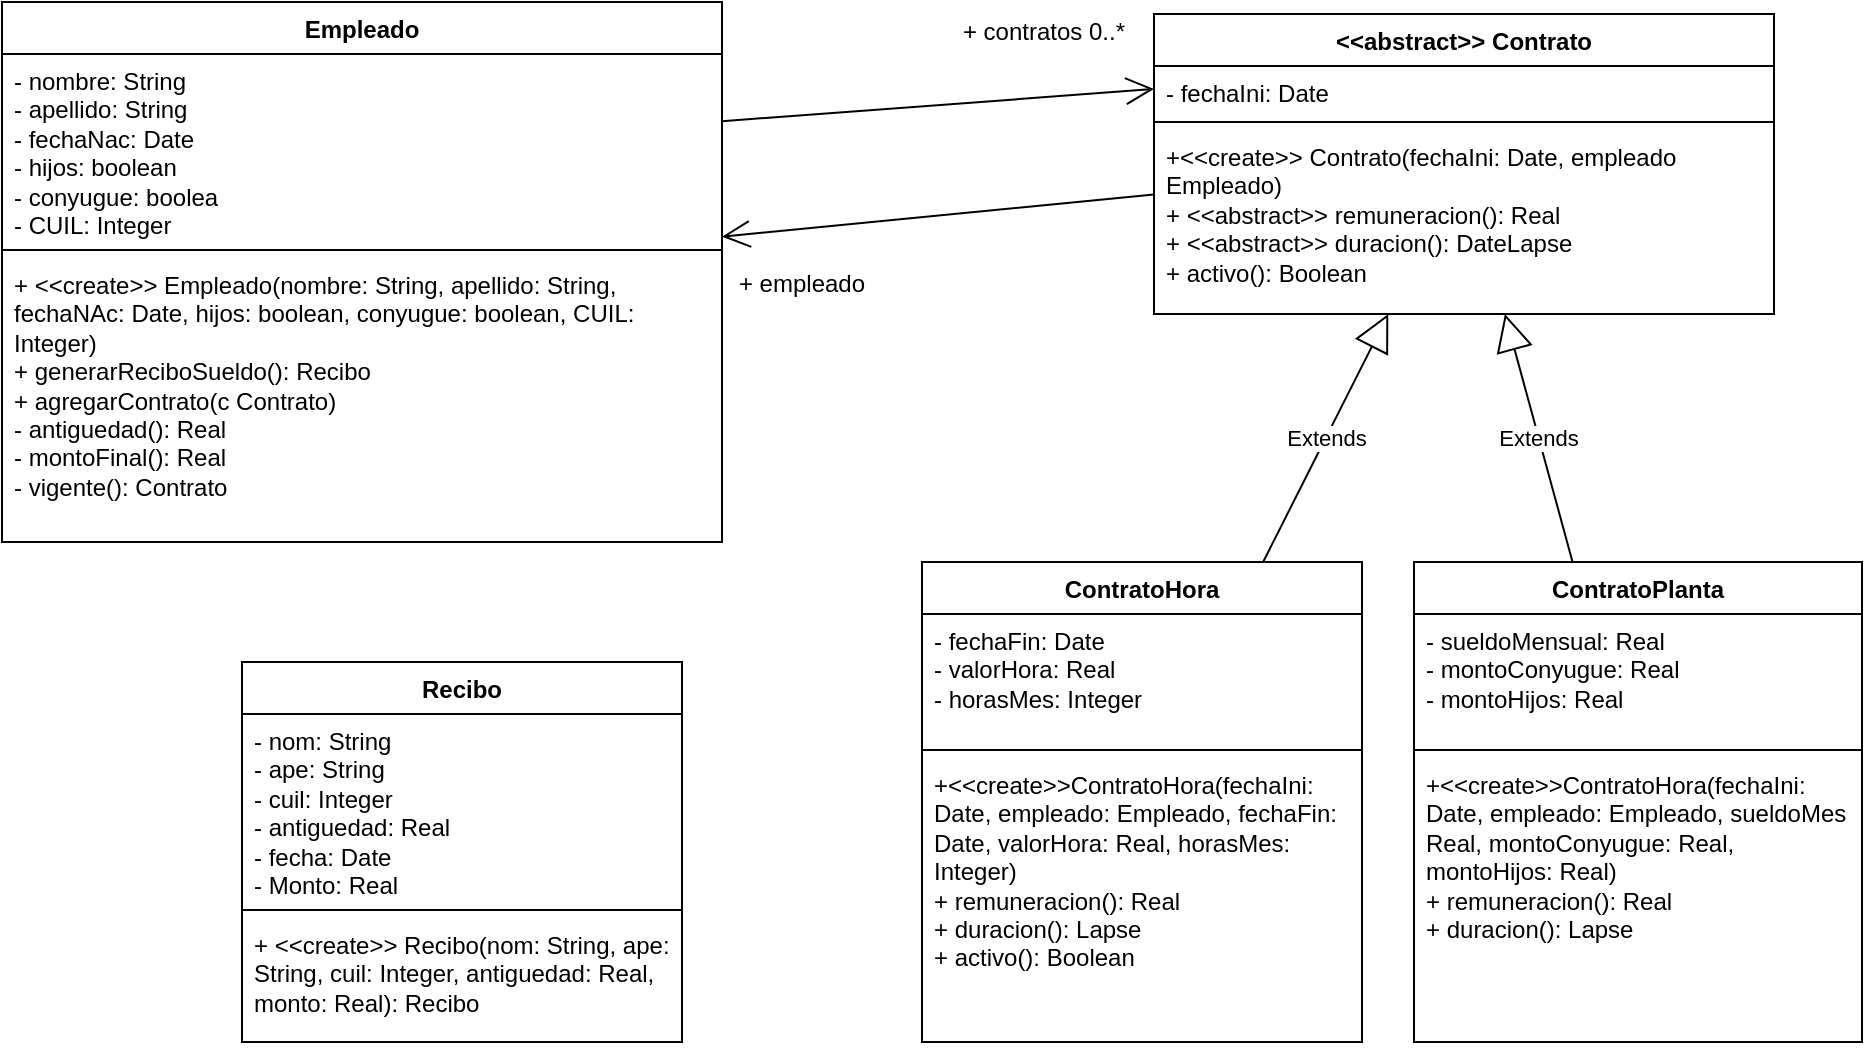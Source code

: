 <mxfile version="22.0.2" type="device">
  <diagram name="Página-1" id="9JrxzAOuYFhR-dRAbIde">
    <mxGraphModel dx="1418" dy="798" grid="1" gridSize="10" guides="1" tooltips="1" connect="1" arrows="1" fold="1" page="1" pageScale="1" pageWidth="827" pageHeight="1169" math="0" shadow="0">
      <root>
        <mxCell id="0" />
        <mxCell id="1" parent="0" />
        <mxCell id="D5qzVd7npMkQ03mP55S3-1" value="Empleado" style="swimlane;fontStyle=1;align=center;verticalAlign=top;childLayout=stackLayout;horizontal=1;startSize=26;horizontalStack=0;resizeParent=1;resizeParentMax=0;resizeLast=0;collapsible=1;marginBottom=0;whiteSpace=wrap;html=1;" parent="1" vertex="1">
          <mxGeometry y="180" width="360" height="270" as="geometry" />
        </mxCell>
        <mxCell id="D5qzVd7npMkQ03mP55S3-2" value="- nombre: String&lt;br&gt;- apellido: String&lt;br&gt;- fechaNac: Date&lt;br&gt;- hijos: boolean&lt;br&gt;- conyugue: boolea&lt;br&gt;- CUIL: Integer" style="text;strokeColor=none;fillColor=none;align=left;verticalAlign=top;spacingLeft=4;spacingRight=4;overflow=hidden;rotatable=0;points=[[0,0.5],[1,0.5]];portConstraint=eastwest;whiteSpace=wrap;html=1;" parent="D5qzVd7npMkQ03mP55S3-1" vertex="1">
          <mxGeometry y="26" width="360" height="94" as="geometry" />
        </mxCell>
        <mxCell id="D5qzVd7npMkQ03mP55S3-3" value="" style="line;strokeWidth=1;fillColor=none;align=left;verticalAlign=middle;spacingTop=-1;spacingLeft=3;spacingRight=3;rotatable=0;labelPosition=right;points=[];portConstraint=eastwest;strokeColor=inherit;" parent="D5qzVd7npMkQ03mP55S3-1" vertex="1">
          <mxGeometry y="120" width="360" height="8" as="geometry" />
        </mxCell>
        <mxCell id="D5qzVd7npMkQ03mP55S3-4" value="+ &amp;lt;&amp;lt;create&amp;gt;&amp;gt; Empleado(nombre: String, apellido: String, fechaNAc: Date, hijos: boolean, conyugue: boolean, CUIL: Integer)&lt;br&gt;+ generarReciboSueldo(): Recibo&lt;br&gt;+ agregarContrato(c Contrato)&lt;br&gt;- antiguedad(): Real&lt;br&gt;- montoFinal(): Real&lt;br&gt;- vigente(): Contrato" style="text;strokeColor=none;fillColor=none;align=left;verticalAlign=top;spacingLeft=4;spacingRight=4;overflow=hidden;rotatable=0;points=[[0,0.5],[1,0.5]];portConstraint=eastwest;whiteSpace=wrap;html=1;" parent="D5qzVd7npMkQ03mP55S3-1" vertex="1">
          <mxGeometry y="128" width="360" height="142" as="geometry" />
        </mxCell>
        <mxCell id="D5qzVd7npMkQ03mP55S3-5" value="&amp;lt;&amp;lt;abstract&amp;gt;&amp;gt; Contrato" style="swimlane;fontStyle=1;align=center;verticalAlign=top;childLayout=stackLayout;horizontal=1;startSize=26;horizontalStack=0;resizeParent=1;resizeParentMax=0;resizeLast=0;collapsible=1;marginBottom=0;whiteSpace=wrap;html=1;" parent="1" vertex="1">
          <mxGeometry x="576" y="186" width="310" height="150" as="geometry" />
        </mxCell>
        <mxCell id="D5qzVd7npMkQ03mP55S3-6" value="- fechaIni: Date" style="text;strokeColor=none;fillColor=none;align=left;verticalAlign=top;spacingLeft=4;spacingRight=4;overflow=hidden;rotatable=0;points=[[0,0.5],[1,0.5]];portConstraint=eastwest;whiteSpace=wrap;html=1;" parent="D5qzVd7npMkQ03mP55S3-5" vertex="1">
          <mxGeometry y="26" width="310" height="24" as="geometry" />
        </mxCell>
        <mxCell id="D5qzVd7npMkQ03mP55S3-7" value="" style="line;strokeWidth=1;fillColor=none;align=left;verticalAlign=middle;spacingTop=-1;spacingLeft=3;spacingRight=3;rotatable=0;labelPosition=right;points=[];portConstraint=eastwest;strokeColor=inherit;" parent="D5qzVd7npMkQ03mP55S3-5" vertex="1">
          <mxGeometry y="50" width="310" height="8" as="geometry" />
        </mxCell>
        <mxCell id="D5qzVd7npMkQ03mP55S3-8" value="+&amp;lt;&amp;lt;create&amp;gt;&amp;gt; Contrato(fechaIni: Date, empleado Empleado)&lt;br&gt;+ &amp;lt;&amp;lt;abstract&amp;gt;&amp;gt; remuneracion(): Real&lt;br&gt;+ &amp;lt;&amp;lt;abstract&amp;gt;&amp;gt; duracion(): DateLapse&lt;br&gt;+ activo(): Boolean" style="text;strokeColor=none;fillColor=none;align=left;verticalAlign=top;spacingLeft=4;spacingRight=4;overflow=hidden;rotatable=0;points=[[0,0.5],[1,0.5]];portConstraint=eastwest;whiteSpace=wrap;html=1;" parent="D5qzVd7npMkQ03mP55S3-5" vertex="1">
          <mxGeometry y="58" width="310" height="92" as="geometry" />
        </mxCell>
        <mxCell id="D5qzVd7npMkQ03mP55S3-9" value="ContratoHora" style="swimlane;fontStyle=1;align=center;verticalAlign=top;childLayout=stackLayout;horizontal=1;startSize=26;horizontalStack=0;resizeParent=1;resizeParentMax=0;resizeLast=0;collapsible=1;marginBottom=0;whiteSpace=wrap;html=1;" parent="1" vertex="1">
          <mxGeometry x="460" y="460" width="220" height="240" as="geometry" />
        </mxCell>
        <mxCell id="D5qzVd7npMkQ03mP55S3-10" value="- fechaFin: Date&lt;br&gt;- valorHora: Real&lt;br&gt;- horasMes: Integer" style="text;strokeColor=none;fillColor=none;align=left;verticalAlign=top;spacingLeft=4;spacingRight=4;overflow=hidden;rotatable=0;points=[[0,0.5],[1,0.5]];portConstraint=eastwest;whiteSpace=wrap;html=1;" parent="D5qzVd7npMkQ03mP55S3-9" vertex="1">
          <mxGeometry y="26" width="220" height="64" as="geometry" />
        </mxCell>
        <mxCell id="D5qzVd7npMkQ03mP55S3-11" value="" style="line;strokeWidth=1;fillColor=none;align=left;verticalAlign=middle;spacingTop=-1;spacingLeft=3;spacingRight=3;rotatable=0;labelPosition=right;points=[];portConstraint=eastwest;strokeColor=inherit;" parent="D5qzVd7npMkQ03mP55S3-9" vertex="1">
          <mxGeometry y="90" width="220" height="8" as="geometry" />
        </mxCell>
        <mxCell id="D5qzVd7npMkQ03mP55S3-12" value="+&amp;lt;&amp;lt;create&amp;gt;&amp;gt;ContratoHora(fechaIni: Date, empleado: Empleado, fechaFin: Date, valorHora: Real, horasMes: Integer)&lt;br&gt;+ remuneracion(): Real&lt;br&gt;+ duracion(): Lapse&lt;br&gt;+ activo(): Boolean" style="text;strokeColor=none;fillColor=none;align=left;verticalAlign=top;spacingLeft=4;spacingRight=4;overflow=hidden;rotatable=0;points=[[0,0.5],[1,0.5]];portConstraint=eastwest;whiteSpace=wrap;html=1;" parent="D5qzVd7npMkQ03mP55S3-9" vertex="1">
          <mxGeometry y="98" width="220" height="142" as="geometry" />
        </mxCell>
        <mxCell id="D5qzVd7npMkQ03mP55S3-14" value="ContratoPlanta" style="swimlane;fontStyle=1;align=center;verticalAlign=top;childLayout=stackLayout;horizontal=1;startSize=26;horizontalStack=0;resizeParent=1;resizeParentMax=0;resizeLast=0;collapsible=1;marginBottom=0;whiteSpace=wrap;html=1;" parent="1" vertex="1">
          <mxGeometry x="706" y="460" width="224" height="240" as="geometry" />
        </mxCell>
        <mxCell id="D5qzVd7npMkQ03mP55S3-15" value="- sueldoMensual: Real&lt;br&gt;- montoConyugue: Real&lt;br&gt;- montoHijos: Real" style="text;strokeColor=none;fillColor=none;align=left;verticalAlign=top;spacingLeft=4;spacingRight=4;overflow=hidden;rotatable=0;points=[[0,0.5],[1,0.5]];portConstraint=eastwest;whiteSpace=wrap;html=1;" parent="D5qzVd7npMkQ03mP55S3-14" vertex="1">
          <mxGeometry y="26" width="224" height="64" as="geometry" />
        </mxCell>
        <mxCell id="D5qzVd7npMkQ03mP55S3-16" value="" style="line;strokeWidth=1;fillColor=none;align=left;verticalAlign=middle;spacingTop=-1;spacingLeft=3;spacingRight=3;rotatable=0;labelPosition=right;points=[];portConstraint=eastwest;strokeColor=inherit;" parent="D5qzVd7npMkQ03mP55S3-14" vertex="1">
          <mxGeometry y="90" width="224" height="8" as="geometry" />
        </mxCell>
        <mxCell id="D5qzVd7npMkQ03mP55S3-17" value="+&amp;lt;&amp;lt;create&amp;gt;&amp;gt;ContratoHora(fechaIni: Date, empleado: Empleado, sueldoMes Real, montoConyugue: Real, montoHijos: Real)&lt;br&gt;+ remuneracion(): Real&lt;br&gt;+ duracion(): Lapse" style="text;strokeColor=none;fillColor=none;align=left;verticalAlign=top;spacingLeft=4;spacingRight=4;overflow=hidden;rotatable=0;points=[[0,0.5],[1,0.5]];portConstraint=eastwest;whiteSpace=wrap;html=1;" parent="D5qzVd7npMkQ03mP55S3-14" vertex="1">
          <mxGeometry y="98" width="224" height="142" as="geometry" />
        </mxCell>
        <mxCell id="D5qzVd7npMkQ03mP55S3-18" value="" style="endArrow=open;endFill=1;endSize=12;html=1;rounded=0;entryX=0;entryY=0.25;entryDx=0;entryDy=0;" parent="1" source="D5qzVd7npMkQ03mP55S3-2" target="D5qzVd7npMkQ03mP55S3-5" edge="1">
          <mxGeometry width="160" relative="1" as="geometry">
            <mxPoint x="410" y="226" as="sourcePoint" />
            <mxPoint x="570" y="230" as="targetPoint" />
          </mxGeometry>
        </mxCell>
        <mxCell id="D5qzVd7npMkQ03mP55S3-21" value="Extends" style="endArrow=block;endSize=16;endFill=0;html=1;rounded=0;" parent="1" source="D5qzVd7npMkQ03mP55S3-9" target="D5qzVd7npMkQ03mP55S3-5" edge="1">
          <mxGeometry width="160" relative="1" as="geometry">
            <mxPoint x="566" y="350" as="sourcePoint" />
            <mxPoint x="726" y="350" as="targetPoint" />
          </mxGeometry>
        </mxCell>
        <mxCell id="D5qzVd7npMkQ03mP55S3-22" value="Extends" style="endArrow=block;endSize=16;endFill=0;html=1;rounded=0;" parent="1" source="D5qzVd7npMkQ03mP55S3-14" target="D5qzVd7npMkQ03mP55S3-5" edge="1">
          <mxGeometry width="160" relative="1" as="geometry">
            <mxPoint x="466" y="400" as="sourcePoint" />
            <mxPoint x="796" y="300" as="targetPoint" />
          </mxGeometry>
        </mxCell>
        <mxCell id="D5qzVd7npMkQ03mP55S3-23" value="+ contratos 0..*" style="text;strokeColor=none;align=center;fillColor=none;html=1;verticalAlign=middle;whiteSpace=wrap;rounded=0;" parent="1" vertex="1">
          <mxGeometry x="466" y="180" width="110" height="30" as="geometry" />
        </mxCell>
        <mxCell id="D5qzVd7npMkQ03mP55S3-29" value="" style="endArrow=open;endFill=1;endSize=12;html=1;rounded=0;" parent="1" source="D5qzVd7npMkQ03mP55S3-5" target="D5qzVd7npMkQ03mP55S3-1" edge="1">
          <mxGeometry width="160" relative="1" as="geometry">
            <mxPoint x="560" y="270" as="sourcePoint" />
            <mxPoint x="620" y="410" as="targetPoint" />
          </mxGeometry>
        </mxCell>
        <mxCell id="jFN4-DhxZQg7GM17um_5-8" value="Recibo" style="swimlane;fontStyle=1;align=center;verticalAlign=top;childLayout=stackLayout;horizontal=1;startSize=26;horizontalStack=0;resizeParent=1;resizeParentMax=0;resizeLast=0;collapsible=1;marginBottom=0;whiteSpace=wrap;html=1;" parent="1" vertex="1">
          <mxGeometry x="120" y="510" width="220" height="190" as="geometry" />
        </mxCell>
        <mxCell id="jFN4-DhxZQg7GM17um_5-9" value="- nom: String&lt;br&gt;- ape: String&lt;br&gt;- cuil: Integer&lt;br&gt;- antiguedad: Real&lt;br&gt;- fecha: Date&lt;br&gt;- Monto: Real" style="text;strokeColor=none;fillColor=none;align=left;verticalAlign=top;spacingLeft=4;spacingRight=4;overflow=hidden;rotatable=0;points=[[0,0.5],[1,0.5]];portConstraint=eastwest;whiteSpace=wrap;html=1;" parent="jFN4-DhxZQg7GM17um_5-8" vertex="1">
          <mxGeometry y="26" width="220" height="94" as="geometry" />
        </mxCell>
        <mxCell id="jFN4-DhxZQg7GM17um_5-10" value="" style="line;strokeWidth=1;fillColor=none;align=left;verticalAlign=middle;spacingTop=-1;spacingLeft=3;spacingRight=3;rotatable=0;labelPosition=right;points=[];portConstraint=eastwest;strokeColor=inherit;" parent="jFN4-DhxZQg7GM17um_5-8" vertex="1">
          <mxGeometry y="120" width="220" height="8" as="geometry" />
        </mxCell>
        <mxCell id="jFN4-DhxZQg7GM17um_5-11" value="+ &amp;lt;&amp;lt;create&amp;gt;&amp;gt; Recibo(nom: String, ape: String, cuil: Integer, antiguedad: Real, monto: Real): Recibo" style="text;strokeColor=none;fillColor=none;align=left;verticalAlign=top;spacingLeft=4;spacingRight=4;overflow=hidden;rotatable=0;points=[[0,0.5],[1,0.5]];portConstraint=eastwest;whiteSpace=wrap;html=1;" parent="jFN4-DhxZQg7GM17um_5-8" vertex="1">
          <mxGeometry y="128" width="220" height="62" as="geometry" />
        </mxCell>
        <mxCell id="9Npi1WKllPzpekqoKysL-1" value="+ empleado" style="text;strokeColor=none;align=center;fillColor=none;html=1;verticalAlign=middle;whiteSpace=wrap;rounded=0;" parent="1" vertex="1">
          <mxGeometry x="360" y="306" width="80" height="30" as="geometry" />
        </mxCell>
      </root>
    </mxGraphModel>
  </diagram>
</mxfile>
